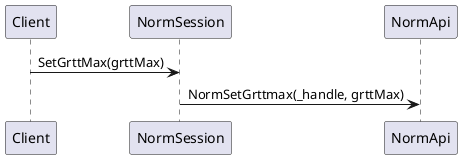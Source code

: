 @startuml
Client -> NormSession : SetGrttMax(grttMax)
NormSession -> NormApi : NormSetGrttmax(_handle, grttMax)
@enduml